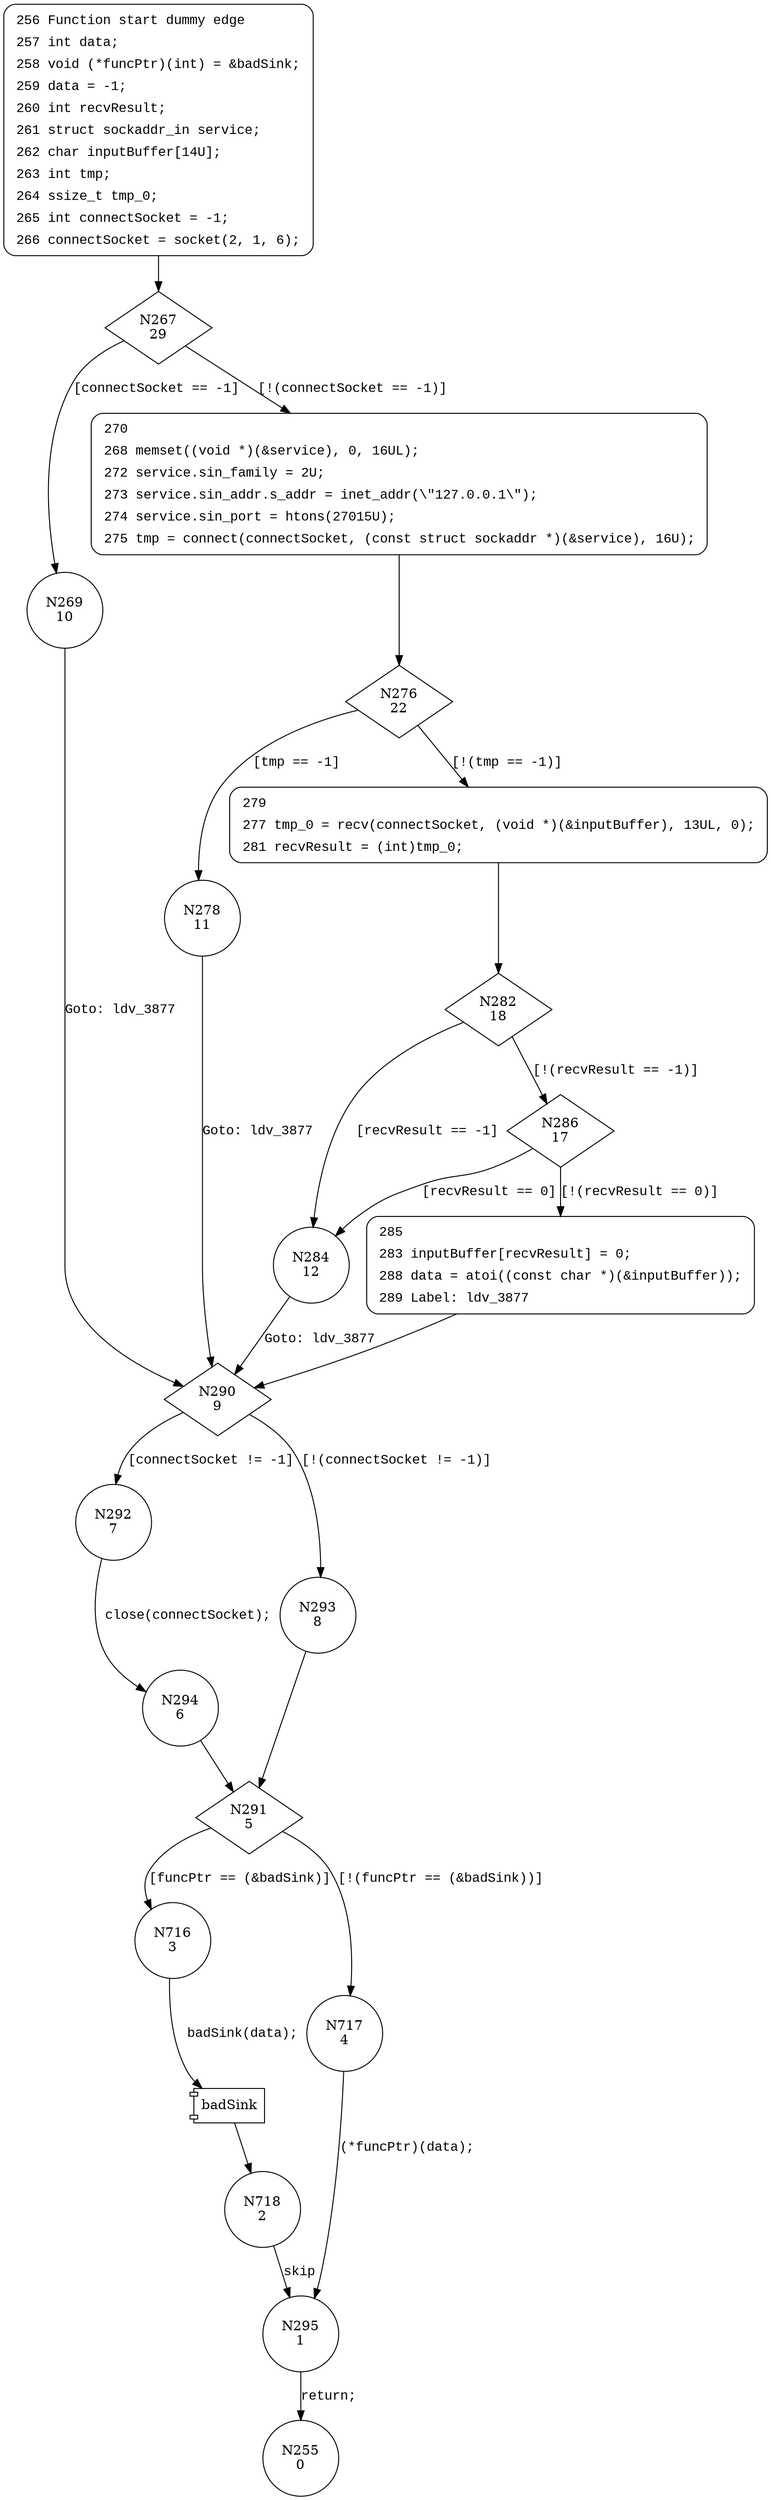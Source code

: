 digraph CWE126_Buffer_Overread__CWE129_connect_socket_44_bad {
267 [shape="diamond" label="N267\n29"]
269 [shape="circle" label="N269\n10"]
270 [shape="circle" label="N270\n28"]
276 [shape="diamond" label="N276\n22"]
278 [shape="circle" label="N278\n11"]
279 [shape="circle" label="N279\n21"]
282 [shape="diamond" label="N282\n18"]
284 [shape="circle" label="N284\n12"]
286 [shape="diamond" label="N286\n17"]
285 [shape="circle" label="N285\n16"]
290 [shape="diamond" label="N290\n9"]
292 [shape="circle" label="N292\n7"]
293 [shape="circle" label="N293\n8"]
291 [shape="diamond" label="N291\n5"]
716 [shape="circle" label="N716\n3"]
717 [shape="circle" label="N717\n4"]
295 [shape="circle" label="N295\n1"]
255 [shape="circle" label="N255\n0"]
718 [shape="circle" label="N718\n2"]
294 [shape="circle" label="N294\n6"]
256 [style="filled,bold" penwidth="1" fillcolor="white" fontname="Courier New" shape="Mrecord" label=<<table border="0" cellborder="0" cellpadding="3" bgcolor="white"><tr><td align="right">256</td><td align="left">Function start dummy edge</td></tr><tr><td align="right">257</td><td align="left">int data;</td></tr><tr><td align="right">258</td><td align="left">void (*funcPtr)(int) = &amp;badSink;</td></tr><tr><td align="right">259</td><td align="left">data = -1;</td></tr><tr><td align="right">260</td><td align="left">int recvResult;</td></tr><tr><td align="right">261</td><td align="left">struct sockaddr_in service;</td></tr><tr><td align="right">262</td><td align="left">char inputBuffer[14U];</td></tr><tr><td align="right">263</td><td align="left">int tmp;</td></tr><tr><td align="right">264</td><td align="left">ssize_t tmp_0;</td></tr><tr><td align="right">265</td><td align="left">int connectSocket = -1;</td></tr><tr><td align="right">266</td><td align="left">connectSocket = socket(2, 1, 6);</td></tr></table>>]
256 -> 267[label=""]
270 [style="filled,bold" penwidth="1" fillcolor="white" fontname="Courier New" shape="Mrecord" label=<<table border="0" cellborder="0" cellpadding="3" bgcolor="white"><tr><td align="right">270</td><td align="left"></td></tr><tr><td align="right">268</td><td align="left">memset((void *)(&amp;service), 0, 16UL);</td></tr><tr><td align="right">272</td><td align="left">service.sin_family = 2U;</td></tr><tr><td align="right">273</td><td align="left">service.sin_addr.s_addr = inet_addr(\&quot;127.0.0.1\&quot;);</td></tr><tr><td align="right">274</td><td align="left">service.sin_port = htons(27015U);</td></tr><tr><td align="right">275</td><td align="left">tmp = connect(connectSocket, (const struct sockaddr *)(&amp;service), 16U);</td></tr></table>>]
270 -> 276[label=""]
279 [style="filled,bold" penwidth="1" fillcolor="white" fontname="Courier New" shape="Mrecord" label=<<table border="0" cellborder="0" cellpadding="3" bgcolor="white"><tr><td align="right">279</td><td align="left"></td></tr><tr><td align="right">277</td><td align="left">tmp_0 = recv(connectSocket, (void *)(&amp;inputBuffer), 13UL, 0);</td></tr><tr><td align="right">281</td><td align="left">recvResult = (int)tmp_0;</td></tr></table>>]
279 -> 282[label=""]
285 [style="filled,bold" penwidth="1" fillcolor="white" fontname="Courier New" shape="Mrecord" label=<<table border="0" cellborder="0" cellpadding="3" bgcolor="white"><tr><td align="right">285</td><td align="left"></td></tr><tr><td align="right">283</td><td align="left">inputBuffer[recvResult] = 0;</td></tr><tr><td align="right">288</td><td align="left">data = atoi((const char *)(&amp;inputBuffer));</td></tr><tr><td align="right">289</td><td align="left">Label: ldv_3877</td></tr></table>>]
285 -> 290[label=""]
267 -> 269 [label="[connectSocket == -1]" fontname="Courier New"]
267 -> 270 [label="[!(connectSocket == -1)]" fontname="Courier New"]
276 -> 278 [label="[tmp == -1]" fontname="Courier New"]
276 -> 279 [label="[!(tmp == -1)]" fontname="Courier New"]
282 -> 284 [label="[recvResult == -1]" fontname="Courier New"]
282 -> 286 [label="[!(recvResult == -1)]" fontname="Courier New"]
286 -> 284 [label="[recvResult == 0]" fontname="Courier New"]
286 -> 285 [label="[!(recvResult == 0)]" fontname="Courier New"]
290 -> 292 [label="[connectSocket != -1]" fontname="Courier New"]
290 -> 293 [label="[!(connectSocket != -1)]" fontname="Courier New"]
291 -> 716 [label="[funcPtr == (&badSink)]" fontname="Courier New"]
291 -> 717 [label="[!(funcPtr == (&badSink))]" fontname="Courier New"]
295 -> 255 [label="return;" fontname="Courier New"]
100019 [shape="component" label="badSink"]
716 -> 100019 [label="badSink(data);" fontname="Courier New"]
100019 -> 718 [label="" fontname="Courier New"]
292 -> 294 [label="close(connectSocket);" fontname="Courier New"]
284 -> 290 [label="Goto: ldv_3877" fontname="Courier New"]
269 -> 290 [label="Goto: ldv_3877" fontname="Courier New"]
293 -> 291 [label="" fontname="Courier New"]
717 -> 295 [label="(*funcPtr)(data);" fontname="Courier New"]
718 -> 295 [label="skip" fontname="Courier New"]
294 -> 291 [label="" fontname="Courier New"]
278 -> 290 [label="Goto: ldv_3877" fontname="Courier New"]
}